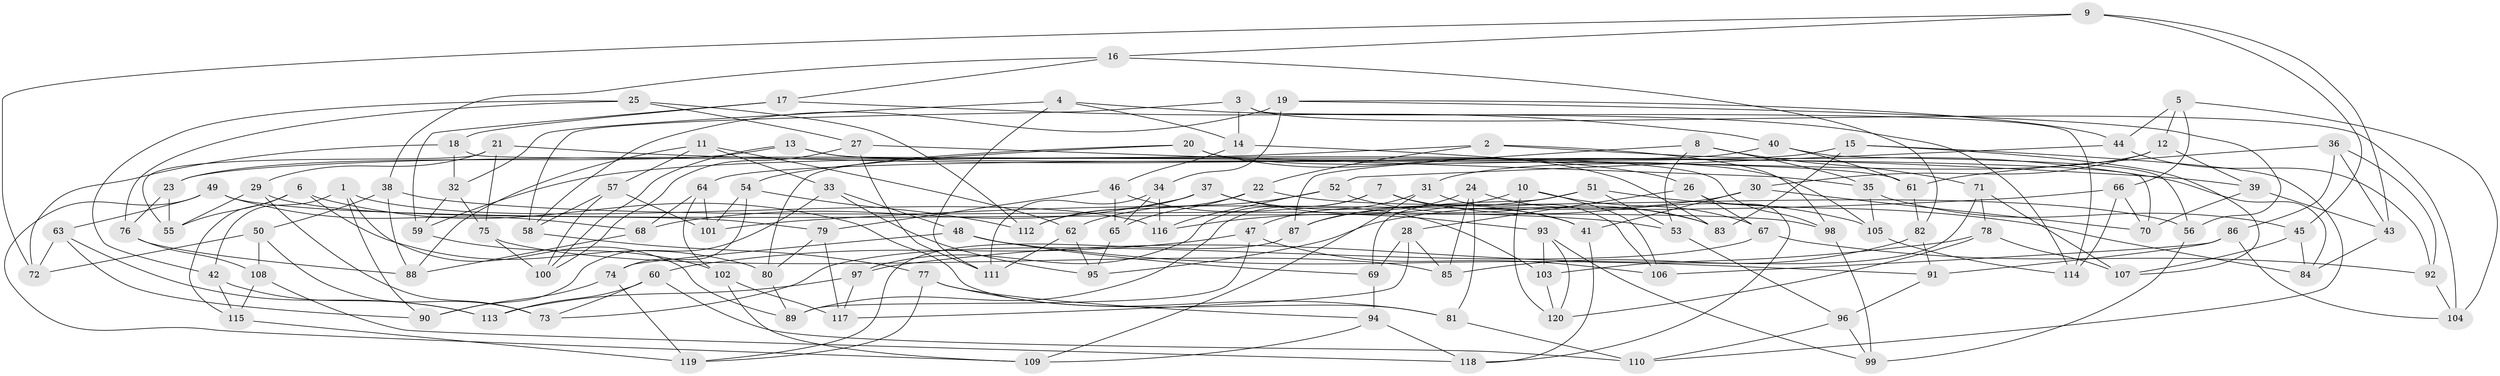 // Generated by graph-tools (version 1.1) at 2025/59/03/09/25 04:59:05]
// undirected, 120 vertices, 240 edges
graph export_dot {
graph [start="1"]
  node [color=gray90,style=filled];
  1;
  2;
  3;
  4;
  5;
  6;
  7;
  8;
  9;
  10;
  11;
  12;
  13;
  14;
  15;
  16;
  17;
  18;
  19;
  20;
  21;
  22;
  23;
  24;
  25;
  26;
  27;
  28;
  29;
  30;
  31;
  32;
  33;
  34;
  35;
  36;
  37;
  38;
  39;
  40;
  41;
  42;
  43;
  44;
  45;
  46;
  47;
  48;
  49;
  50;
  51;
  52;
  53;
  54;
  55;
  56;
  57;
  58;
  59;
  60;
  61;
  62;
  63;
  64;
  65;
  66;
  67;
  68;
  69;
  70;
  71;
  72;
  73;
  74;
  75;
  76;
  77;
  78;
  79;
  80;
  81;
  82;
  83;
  84;
  85;
  86;
  87;
  88;
  89;
  90;
  91;
  92;
  93;
  94;
  95;
  96;
  97;
  98;
  99;
  100;
  101;
  102;
  103;
  104;
  105;
  106;
  107;
  108;
  109;
  110;
  111;
  112;
  113;
  114;
  115;
  116;
  117;
  118;
  119;
  120;
  1 -- 42;
  1 -- 116;
  1 -- 89;
  1 -- 90;
  2 -- 84;
  2 -- 59;
  2 -- 98;
  2 -- 22;
  3 -- 114;
  3 -- 58;
  3 -- 14;
  3 -- 104;
  4 -- 32;
  4 -- 14;
  4 -- 111;
  4 -- 114;
  5 -- 104;
  5 -- 44;
  5 -- 12;
  5 -- 66;
  6 -- 81;
  6 -- 80;
  6 -- 55;
  6 -- 115;
  7 -- 105;
  7 -- 97;
  7 -- 41;
  7 -- 89;
  8 -- 53;
  8 -- 71;
  8 -- 35;
  8 -- 87;
  9 -- 45;
  9 -- 72;
  9 -- 16;
  9 -- 43;
  10 -- 67;
  10 -- 120;
  10 -- 106;
  10 -- 116;
  11 -- 88;
  11 -- 57;
  11 -- 33;
  11 -- 62;
  12 -- 31;
  12 -- 30;
  12 -- 39;
  13 -- 61;
  13 -- 23;
  13 -- 98;
  13 -- 100;
  14 -- 46;
  14 -- 26;
  15 -- 83;
  15 -- 107;
  15 -- 23;
  15 -- 110;
  16 -- 17;
  16 -- 38;
  16 -- 82;
  17 -- 18;
  17 -- 40;
  17 -- 59;
  18 -- 32;
  18 -- 70;
  18 -- 72;
  19 -- 44;
  19 -- 58;
  19 -- 56;
  19 -- 34;
  20 -- 83;
  20 -- 80;
  20 -- 105;
  20 -- 54;
  21 -- 75;
  21 -- 29;
  21 -- 39;
  21 -- 55;
  22 -- 65;
  22 -- 56;
  22 -- 112;
  23 -- 76;
  23 -- 55;
  24 -- 81;
  24 -- 83;
  24 -- 85;
  24 -- 87;
  25 -- 112;
  25 -- 76;
  25 -- 27;
  25 -- 42;
  26 -- 118;
  26 -- 67;
  26 -- 28;
  27 -- 100;
  27 -- 35;
  27 -- 111;
  28 -- 69;
  28 -- 117;
  28 -- 85;
  29 -- 79;
  29 -- 55;
  29 -- 73;
  30 -- 41;
  30 -- 95;
  30 -- 70;
  31 -- 47;
  31 -- 109;
  31 -- 106;
  32 -- 59;
  32 -- 75;
  33 -- 90;
  33 -- 95;
  33 -- 48;
  34 -- 65;
  34 -- 116;
  34 -- 111;
  35 -- 45;
  35 -- 105;
  36 -- 92;
  36 -- 61;
  36 -- 43;
  36 -- 86;
  37 -- 93;
  37 -- 41;
  37 -- 112;
  37 -- 68;
  38 -- 50;
  38 -- 53;
  38 -- 88;
  39 -- 70;
  39 -- 43;
  40 -- 56;
  40 -- 64;
  40 -- 61;
  41 -- 118;
  42 -- 113;
  42 -- 115;
  43 -- 84;
  44 -- 52;
  44 -- 92;
  45 -- 107;
  45 -- 84;
  46 -- 79;
  46 -- 103;
  46 -- 65;
  47 -- 89;
  47 -- 106;
  47 -- 60;
  48 -- 74;
  48 -- 91;
  48 -- 69;
  49 -- 68;
  49 -- 98;
  49 -- 63;
  49 -- 109;
  50 -- 108;
  50 -- 72;
  50 -- 73;
  51 -- 69;
  51 -- 87;
  51 -- 53;
  51 -- 84;
  52 -- 116;
  52 -- 62;
  52 -- 83;
  53 -- 96;
  54 -- 101;
  54 -- 74;
  54 -- 112;
  56 -- 99;
  57 -- 101;
  57 -- 58;
  57 -- 100;
  58 -- 77;
  59 -- 102;
  60 -- 73;
  60 -- 110;
  60 -- 113;
  61 -- 82;
  62 -- 111;
  62 -- 95;
  63 -- 113;
  63 -- 72;
  63 -- 90;
  64 -- 101;
  64 -- 102;
  64 -- 68;
  65 -- 95;
  66 -- 70;
  66 -- 114;
  66 -- 101;
  67 -- 73;
  67 -- 92;
  68 -- 88;
  69 -- 94;
  71 -- 78;
  71 -- 103;
  71 -- 107;
  74 -- 119;
  74 -- 90;
  75 -- 100;
  75 -- 85;
  76 -- 88;
  76 -- 108;
  77 -- 81;
  77 -- 119;
  77 -- 94;
  78 -- 120;
  78 -- 97;
  78 -- 107;
  79 -- 80;
  79 -- 117;
  80 -- 89;
  81 -- 110;
  82 -- 85;
  82 -- 91;
  86 -- 104;
  86 -- 106;
  86 -- 91;
  87 -- 119;
  91 -- 96;
  92 -- 104;
  93 -- 103;
  93 -- 120;
  93 -- 99;
  94 -- 118;
  94 -- 109;
  96 -- 110;
  96 -- 99;
  97 -- 113;
  97 -- 117;
  98 -- 99;
  102 -- 117;
  102 -- 109;
  103 -- 120;
  105 -- 114;
  108 -- 118;
  108 -- 115;
  115 -- 119;
}
